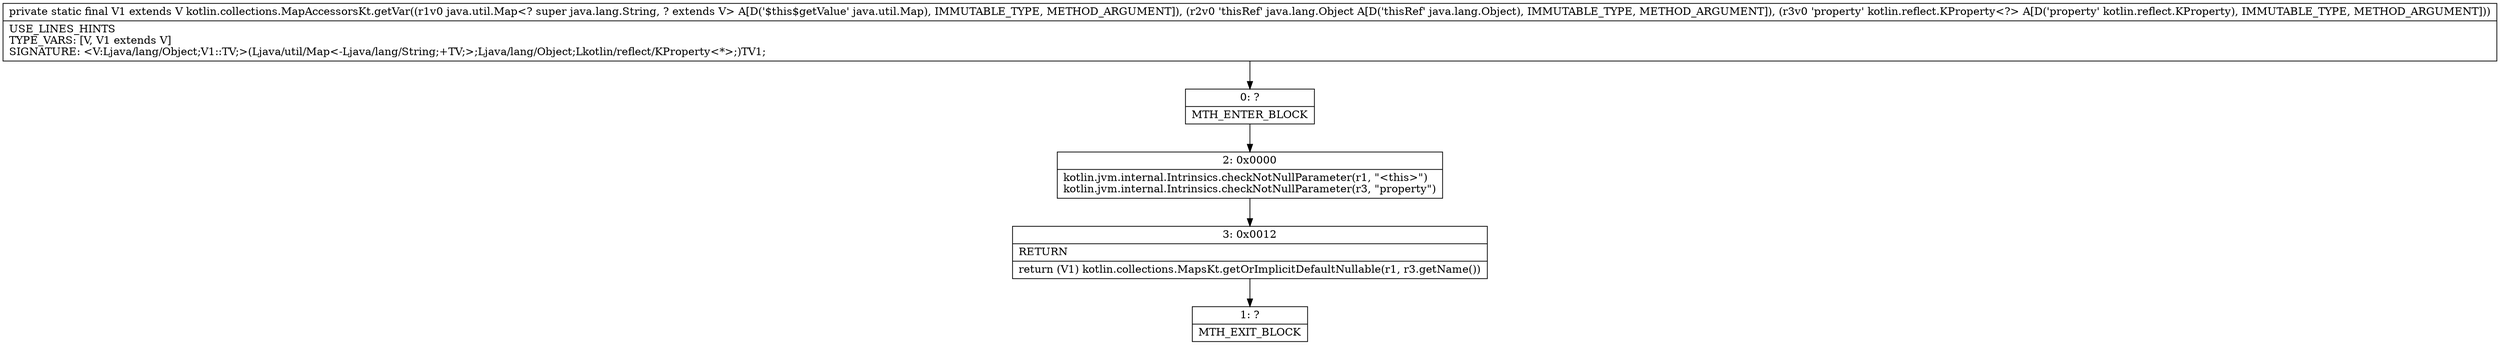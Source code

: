 digraph "CFG forkotlin.collections.MapAccessorsKt.getVar(Ljava\/util\/Map;Ljava\/lang\/Object;Lkotlin\/reflect\/KProperty;)Ljava\/lang\/Object;" {
Node_0 [shape=record,label="{0\:\ ?|MTH_ENTER_BLOCK\l}"];
Node_2 [shape=record,label="{2\:\ 0x0000|kotlin.jvm.internal.Intrinsics.checkNotNullParameter(r1, \"\<this\>\")\lkotlin.jvm.internal.Intrinsics.checkNotNullParameter(r3, \"property\")\l}"];
Node_3 [shape=record,label="{3\:\ 0x0012|RETURN\l|return (V1) kotlin.collections.MapsKt.getOrImplicitDefaultNullable(r1, r3.getName())\l}"];
Node_1 [shape=record,label="{1\:\ ?|MTH_EXIT_BLOCK\l}"];
MethodNode[shape=record,label="{private static final V1 extends V kotlin.collections.MapAccessorsKt.getVar((r1v0 java.util.Map\<? super java.lang.String, ? extends V\> A[D('$this$getValue' java.util.Map), IMMUTABLE_TYPE, METHOD_ARGUMENT]), (r2v0 'thisRef' java.lang.Object A[D('thisRef' java.lang.Object), IMMUTABLE_TYPE, METHOD_ARGUMENT]), (r3v0 'property' kotlin.reflect.KProperty\<?\> A[D('property' kotlin.reflect.KProperty), IMMUTABLE_TYPE, METHOD_ARGUMENT]))  | USE_LINES_HINTS\lTYPE_VARS: [V, V1 extends V]\lSIGNATURE: \<V:Ljava\/lang\/Object;V1::TV;\>(Ljava\/util\/Map\<\-Ljava\/lang\/String;+TV;\>;Ljava\/lang\/Object;Lkotlin\/reflect\/KProperty\<*\>;)TV1;\l}"];
MethodNode -> Node_0;Node_0 -> Node_2;
Node_2 -> Node_3;
Node_3 -> Node_1;
}

